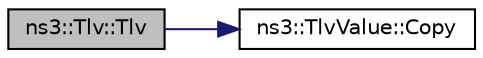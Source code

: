 digraph "ns3::Tlv::Tlv"
{
  edge [fontname="Helvetica",fontsize="10",labelfontname="Helvetica",labelfontsize="10"];
  node [fontname="Helvetica",fontsize="10",shape=record];
  rankdir="LR";
  Node1 [label="ns3::Tlv::Tlv",height=0.2,width=0.4,color="black", fillcolor="grey75", style="filled", fontcolor="black"];
  Node1 -> Node2 [color="midnightblue",fontsize="10",style="solid"];
  Node2 [label="ns3::TlvValue::Copy",height=0.2,width=0.4,color="black", fillcolor="white", style="filled",URL="$d0/de1/classns3_1_1TlvValue.html#aefbf94f1455b233c9a0d10f39526c5ff",tooltip="Copy function. "];
}
